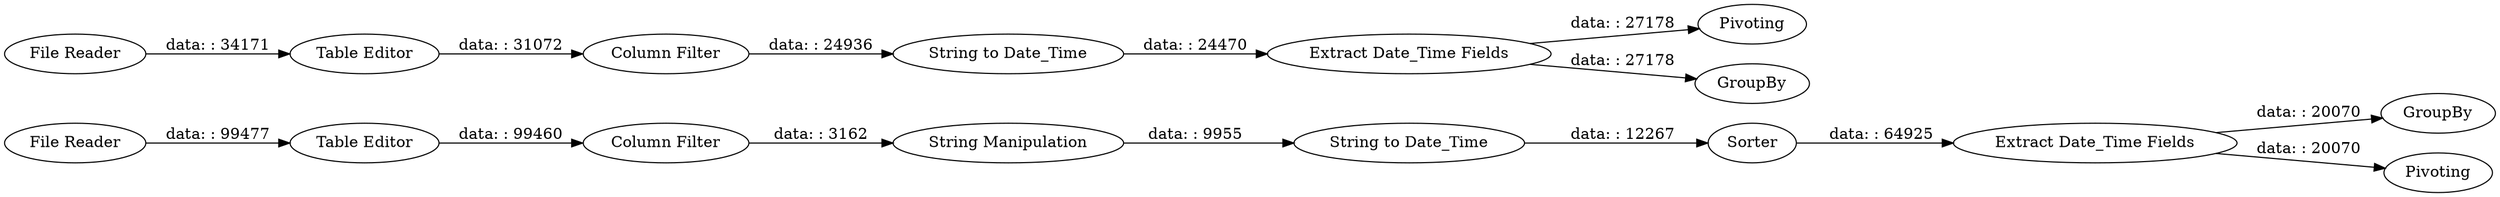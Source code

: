 digraph {
	"-7021934358414847181_18" [label="String Manipulation"]
	"-7021934358414847181_24" [label="File Reader"]
	"-7021934358414847181_26" [label="File Reader"]
	"-7021934358414847181_10" [label="Column Filter"]
	"-7021934358414847181_28" [label=GroupBy]
	"-7021934358414847181_4" [label="Column Filter"]
	"-7021934358414847181_17" [label="Table Editor"]
	"-7021934358414847181_30" [label=Sorter]
	"-7021934358414847181_27" [label=Pivoting]
	"-7021934358414847181_19" [label=GroupBy]
	"-7021934358414847181_14" [label="String to Date_Time"]
	"-7021934358414847181_11" [label="String to Date_Time"]
	"-7021934358414847181_15" [label="Table Editor"]
	"-7021934358414847181_12" [label="Extract Date_Time Fields"]
	"-7021934358414847181_29" [label=Pivoting]
	"-7021934358414847181_23" [label="Extract Date_Time Fields"]
	"-7021934358414847181_10" -> "-7021934358414847181_18" [label="data: : 3162"]
	"-7021934358414847181_4" -> "-7021934358414847181_11" [label="data: : 24936"]
	"-7021934358414847181_12" -> "-7021934358414847181_19" [label="data: : 27178"]
	"-7021934358414847181_11" -> "-7021934358414847181_12" [label="data: : 24470"]
	"-7021934358414847181_14" -> "-7021934358414847181_30" [label="data: : 12267"]
	"-7021934358414847181_30" -> "-7021934358414847181_23" [label="data: : 64925"]
	"-7021934358414847181_23" -> "-7021934358414847181_29" [label="data: : 20070"]
	"-7021934358414847181_17" -> "-7021934358414847181_10" [label="data: : 99460"]
	"-7021934358414847181_18" -> "-7021934358414847181_14" [label="data: : 9955"]
	"-7021934358414847181_26" -> "-7021934358414847181_15" [label="data: : 34171"]
	"-7021934358414847181_24" -> "-7021934358414847181_17" [label="data: : 99477"]
	"-7021934358414847181_15" -> "-7021934358414847181_4" [label="data: : 31072"]
	"-7021934358414847181_12" -> "-7021934358414847181_27" [label="data: : 27178"]
	"-7021934358414847181_23" -> "-7021934358414847181_28" [label="data: : 20070"]
	rankdir=LR
}
